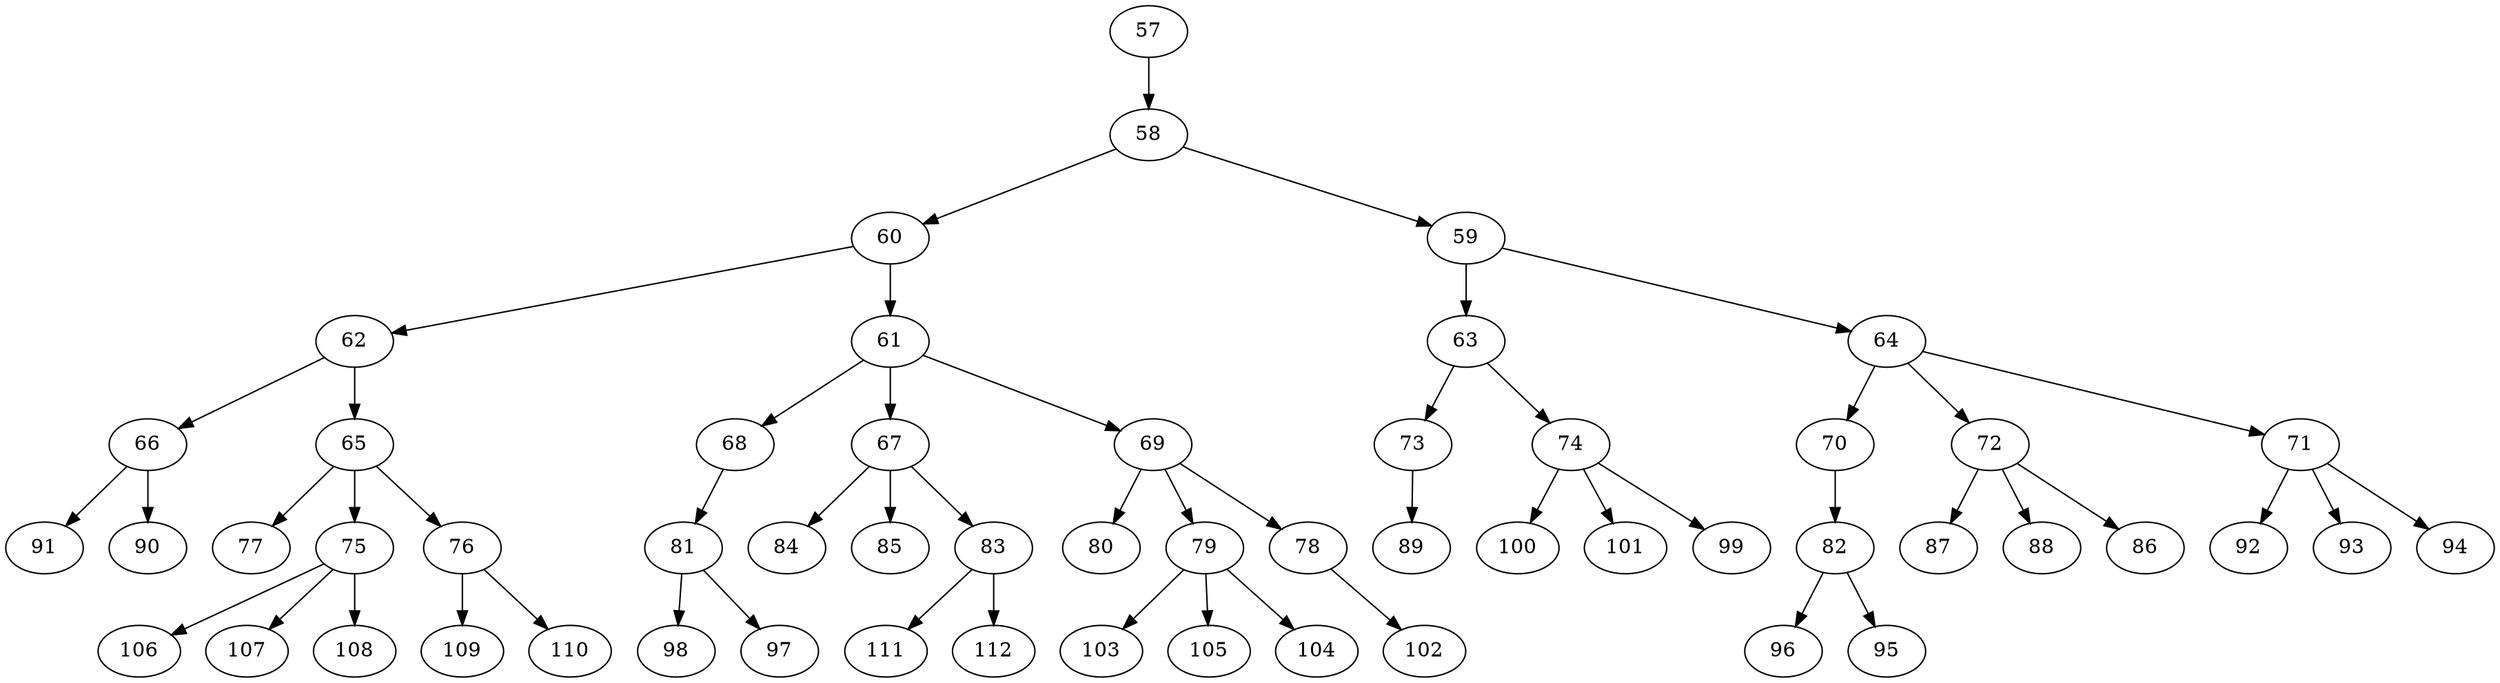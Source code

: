 strict digraph  {
	57 -> 58;
	58 -> 60;
	58 -> 59;
	59 -> 63;
	59 -> 64;
	60 -> 62;
	60 -> 61;
	61 -> 68;
	61 -> 67;
	61 -> 69;
	62 -> 66;
	62 -> 65;
	63 -> 73;
	63 -> 74;
	64 -> 70;
	64 -> 72;
	64 -> 71;
	65 -> 77;
	65 -> 75;
	65 -> 76;
	66 -> 91;
	66 -> 90;
	67 -> 84;
	67 -> 85;
	67 -> 83;
	68 -> 81;
	69 -> 80;
	69 -> 79;
	69 -> 78;
	70 -> 82;
	71 -> 92;
	71 -> 93;
	71 -> 94;
	72 -> 87;
	72 -> 88;
	72 -> 86;
	73 -> 89;
	74 -> 100;
	74 -> 101;
	74 -> 99;
	75 -> 106;
	75 -> 107;
	75 -> 108;
	76 -> 109;
	76 -> 110;
	78 -> 102;
	79 -> 103;
	79 -> 105;
	79 -> 104;
	81 -> 98;
	81 -> 97;
	82 -> 96;
	82 -> 95;
	83 -> 111;
	83 -> 112;
}
